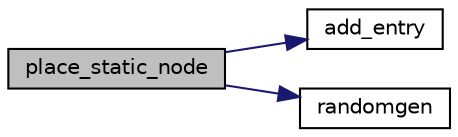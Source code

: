 digraph "place_static_node"
{
 // LATEX_PDF_SIZE
  edge [fontname="Helvetica",fontsize="10",labelfontname="Helvetica",labelfontsize="10"];
  node [fontname="Helvetica",fontsize="10",shape=record];
  rankdir="LR";
  Node1 [label="place_static_node",height=0.2,width=0.4,color="black", fillcolor="grey75", style="filled", fontcolor="black",tooltip=" "];
  Node1 -> Node2 [color="midnightblue",fontsize="10",style="solid",fontname="Helvetica"];
  Node2 [label="add_entry",height=0.2,width=0.4,color="black", fillcolor="white", style="filled",URL="$UTIL_2OMG_2common_8c.html#a8fe1dc28f09589f8da4d690151527ffb",tooltip=" "];
  Node1 -> Node3 [color="midnightblue",fontsize="10",style="solid",fontname="Helvetica"];
  Node3 [label="randomgen",height=0.2,width=0.4,color="black", fillcolor="white", style="filled",URL="$UTIL_2OMG_2common_8c.html#a6d8e13ea7c41864e3ebaa15dd141c745",tooltip=" "];
}

